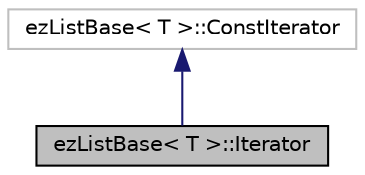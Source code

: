digraph "ezListBase&lt; T &gt;::Iterator"
{
 // LATEX_PDF_SIZE
  edge [fontname="Helvetica",fontsize="10",labelfontname="Helvetica",labelfontsize="10"];
  node [fontname="Helvetica",fontsize="10",shape=record];
  Node1 [label="ezListBase\< T \>::Iterator",height=0.2,width=0.4,color="black", fillcolor="grey75", style="filled", fontcolor="black",tooltip="A forward-iterator. Allows sequential access from front-to-back."];
  Node2 -> Node1 [dir="back",color="midnightblue",fontsize="10",style="solid",fontname="Helvetica"];
  Node2 [label="ezListBase\< T \>::ConstIterator",height=0.2,width=0.4,color="grey75", fillcolor="white", style="filled",tooltip=" "];
}
